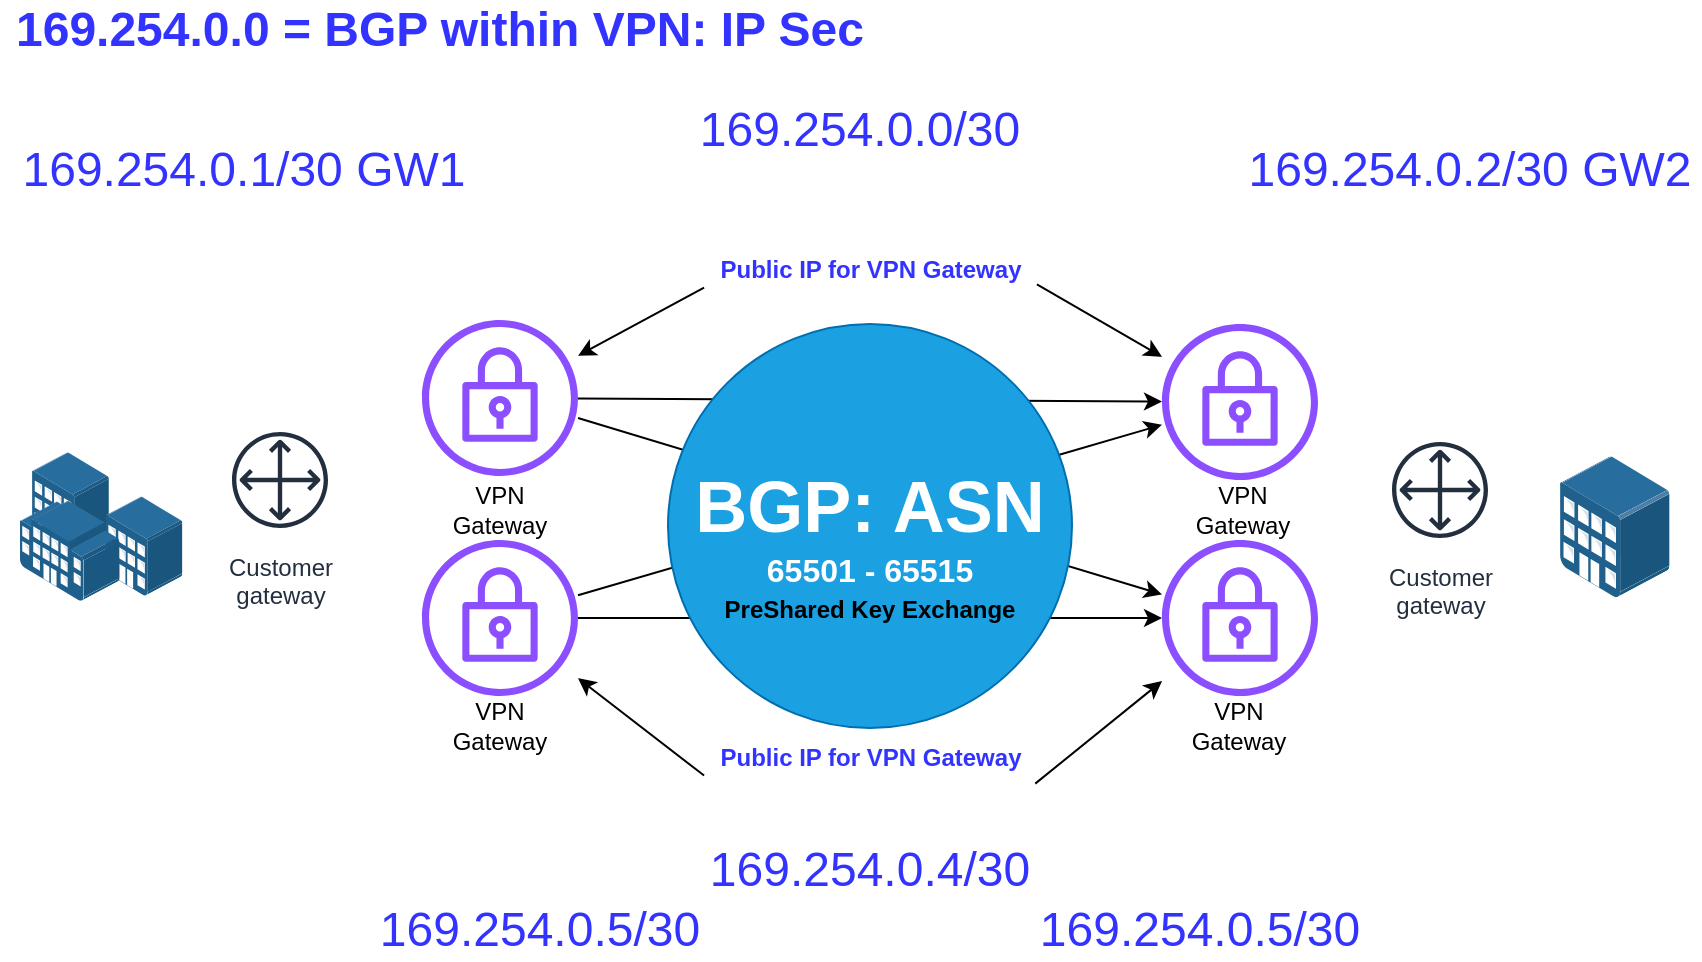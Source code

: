 <mxfile version="28.0.7">
  <diagram name="Page-1" id="RtwXFB6cra_HKFLxf8_u">
    <mxGraphModel dx="909" dy="622" grid="1" gridSize="10" guides="1" tooltips="1" connect="1" arrows="0" fold="1" page="1" pageScale="1" pageWidth="850" pageHeight="1100" math="0" shadow="0">
      <root>
        <mxCell id="0" />
        <mxCell id="1" parent="0" />
        <mxCell id="ebjIdflYq6u5eo75sP1I-1" value="" style="image;points=[];aspect=fixed;html=1;align=center;shadow=0;dashed=0;image=img/lib/allied_telesis/buildings/Medium_Business_Building.svg;" parent="1" vertex="1">
          <mxGeometry x="780" y="238.07" width="54.83" height="70.5" as="geometry" />
        </mxCell>
        <mxCell id="ebjIdflYq6u5eo75sP1I-3" value="" style="image;points=[];aspect=fixed;html=1;align=center;shadow=0;dashed=0;image=img/lib/allied_telesis/buildings/Building_Cluster.svg;" parent="1" vertex="1">
          <mxGeometry x="10" y="236.13" width="81.2" height="74.37" as="geometry" />
        </mxCell>
        <mxCell id="ebjIdflYq6u5eo75sP1I-4" value="" style="sketch=0;outlineConnect=0;fontColor=#232F3E;gradientColor=none;fillColor=#8C4FFF;strokeColor=none;dashed=0;verticalLabelPosition=bottom;verticalAlign=top;align=center;html=1;fontSize=12;fontStyle=0;aspect=fixed;pointerEvents=1;shape=mxgraph.aws4.vpn_gateway;" parent="1" vertex="1">
          <mxGeometry x="211" y="170" width="78" height="78" as="geometry" />
        </mxCell>
        <mxCell id="ebjIdflYq6u5eo75sP1I-5" value="" style="sketch=0;outlineConnect=0;fontColor=#232F3E;gradientColor=none;fillColor=#8C4FFF;strokeColor=none;dashed=0;verticalLabelPosition=bottom;verticalAlign=top;align=center;html=1;fontSize=12;fontStyle=0;aspect=fixed;pointerEvents=1;shape=mxgraph.aws4.vpn_gateway;" parent="1" vertex="1">
          <mxGeometry x="211" y="280" width="78" height="78" as="geometry" />
        </mxCell>
        <mxCell id="ebjIdflYq6u5eo75sP1I-6" value="" style="sketch=0;outlineConnect=0;fontColor=#232F3E;gradientColor=none;fillColor=#8C4FFF;strokeColor=none;dashed=0;verticalLabelPosition=bottom;verticalAlign=top;align=center;html=1;fontSize=12;fontStyle=0;aspect=fixed;pointerEvents=1;shape=mxgraph.aws4.vpn_gateway;" parent="1" vertex="1">
          <mxGeometry x="581" y="172" width="78" height="78" as="geometry" />
        </mxCell>
        <mxCell id="ebjIdflYq6u5eo75sP1I-7" value="" style="sketch=0;outlineConnect=0;fontColor=#232F3E;gradientColor=none;fillColor=#8C4FFF;strokeColor=none;dashed=0;verticalLabelPosition=bottom;verticalAlign=top;align=center;html=1;fontSize=12;fontStyle=0;aspect=fixed;pointerEvents=1;shape=mxgraph.aws4.vpn_gateway;" parent="1" vertex="1">
          <mxGeometry x="581" y="280" width="78" height="78" as="geometry" />
        </mxCell>
        <mxCell id="ebjIdflYq6u5eo75sP1I-8" value="VPN Gateway" style="text;strokeColor=none;align=center;fillColor=none;html=1;verticalAlign=middle;whiteSpace=wrap;rounded=0;" parent="1" vertex="1">
          <mxGeometry x="220" y="358" width="60" height="30" as="geometry" />
        </mxCell>
        <mxCell id="ebjIdflYq6u5eo75sP1I-9" value="VPN Gateway" style="text;strokeColor=none;align=center;fillColor=none;html=1;verticalAlign=middle;whiteSpace=wrap;rounded=0;" parent="1" vertex="1">
          <mxGeometry x="220" y="250" width="60" height="30" as="geometry" />
        </mxCell>
        <mxCell id="ebjIdflYq6u5eo75sP1I-10" value="VPN Gateway" style="text;strokeColor=none;align=center;fillColor=none;html=1;verticalAlign=middle;whiteSpace=wrap;rounded=0;" parent="1" vertex="1">
          <mxGeometry x="582.5" y="255" width="76.5" height="20" as="geometry" />
        </mxCell>
        <mxCell id="ebjIdflYq6u5eo75sP1I-11" value="VPN Gateway" style="text;strokeColor=none;align=center;fillColor=none;html=1;verticalAlign=middle;whiteSpace=wrap;rounded=0;" parent="1" vertex="1">
          <mxGeometry x="581" y="363" width="76.5" height="20" as="geometry" />
        </mxCell>
        <mxCell id="ebjIdflYq6u5eo75sP1I-12" value="" style="endArrow=classic;html=1;rounded=0;" parent="1" source="ebjIdflYq6u5eo75sP1I-4" target="ebjIdflYq6u5eo75sP1I-6" edge="1">
          <mxGeometry width="50" height="50" relative="1" as="geometry">
            <mxPoint x="381" y="410" as="sourcePoint" />
            <mxPoint x="431" y="360" as="targetPoint" />
          </mxGeometry>
        </mxCell>
        <mxCell id="ebjIdflYq6u5eo75sP1I-13" value="" style="endArrow=classic;html=1;rounded=0;" parent="1" source="ebjIdflYq6u5eo75sP1I-5" target="ebjIdflYq6u5eo75sP1I-7" edge="1">
          <mxGeometry width="50" height="50" relative="1" as="geometry">
            <mxPoint x="381" y="410" as="sourcePoint" />
            <mxPoint x="431" y="360" as="targetPoint" />
          </mxGeometry>
        </mxCell>
        <mxCell id="ebjIdflYq6u5eo75sP1I-14" value="" style="endArrow=classic;html=1;rounded=0;" parent="1" target="ebjIdflYq6u5eo75sP1I-7" edge="1">
          <mxGeometry width="50" height="50" relative="1" as="geometry">
            <mxPoint x="289" y="219" as="sourcePoint" />
            <mxPoint x="581" y="221" as="targetPoint" />
          </mxGeometry>
        </mxCell>
        <mxCell id="ebjIdflYq6u5eo75sP1I-15" value="" style="endArrow=classic;html=1;rounded=0;" parent="1" source="ebjIdflYq6u5eo75sP1I-5" target="ebjIdflYq6u5eo75sP1I-6" edge="1">
          <mxGeometry width="50" height="50" relative="1" as="geometry">
            <mxPoint x="299" y="229" as="sourcePoint" />
            <mxPoint x="591" y="317" as="targetPoint" />
          </mxGeometry>
        </mxCell>
        <mxCell id="ebjIdflYq6u5eo75sP1I-18" value="&lt;b&gt;&lt;font style=&quot;font-size: 24px;&quot; color=&quot;#3333ff&quot;&gt;169.254.0.0 = BGP within VPN: IP Sec&lt;/font&gt;&lt;/b&gt;" style="text;strokeColor=none;align=center;fillColor=none;html=1;verticalAlign=middle;whiteSpace=wrap;rounded=0;" parent="1" vertex="1">
          <mxGeometry y="10" width="440" height="30" as="geometry" />
        </mxCell>
        <mxCell id="ebjIdflYq6u5eo75sP1I-19" value="169.254.0.0/30" style="text;strokeColor=none;align=center;fillColor=none;html=1;verticalAlign=middle;whiteSpace=wrap;rounded=0;fontSize=24;fontColor=#3333FF;" parent="1" vertex="1">
          <mxGeometry x="370" y="60" width="120" height="30" as="geometry" />
        </mxCell>
        <mxCell id="ebjIdflYq6u5eo75sP1I-20" value="169.254.0.1/30 GW1" style="text;strokeColor=none;align=center;fillColor=none;html=1;verticalAlign=middle;whiteSpace=wrap;rounded=0;fontSize=24;fontColor=#3333FF;" parent="1" vertex="1">
          <mxGeometry y="80" width="244.4" height="30" as="geometry" />
        </mxCell>
        <mxCell id="ebjIdflYq6u5eo75sP1I-21" value="169.254.0.2/30 GW2" style="text;strokeColor=none;align=center;fillColor=none;html=1;verticalAlign=middle;whiteSpace=wrap;rounded=0;fontSize=24;fontColor=#3333FF;" parent="1" vertex="1">
          <mxGeometry x="620" y="80" width="230" height="30" as="geometry" />
        </mxCell>
        <mxCell id="ebjIdflYq6u5eo75sP1I-23" value="169.254.0.4/30" style="text;strokeColor=none;align=center;fillColor=none;html=1;verticalAlign=middle;whiteSpace=wrap;rounded=0;fontSize=24;fontColor=#3333FF;" parent="1" vertex="1">
          <mxGeometry x="405" y="430" width="60" height="30" as="geometry" />
        </mxCell>
        <mxCell id="ebjIdflYq6u5eo75sP1I-26" value="169.254.0.5/30" style="text;strokeColor=none;align=center;fillColor=none;html=1;verticalAlign=middle;whiteSpace=wrap;rounded=0;fontSize=24;fontColor=#3333FF;" parent="1" vertex="1">
          <mxGeometry x="240" y="460" width="60" height="30" as="geometry" />
        </mxCell>
        <mxCell id="ebjIdflYq6u5eo75sP1I-17" value="&lt;b&gt;&lt;font style=&quot;font-size: 36px;&quot;&gt;BGP: ASN&lt;/font&gt;&lt;/b&gt;&lt;div&gt;&lt;b&gt;&lt;font style=&quot;font-size: 16px;&quot;&gt;65501 - 65515&lt;/font&gt;&lt;/b&gt;&lt;/div&gt;" style="ellipse;whiteSpace=wrap;html=1;aspect=fixed;fillColor=#1ba1e2;strokeColor=#006EAF;fontColor=#ffffff;verticalAlign=middle;" parent="1" vertex="1">
          <mxGeometry x="334" y="172" width="202" height="202" as="geometry" />
        </mxCell>
        <mxCell id="ebjIdflYq6u5eo75sP1I-27" value="169.254.0.5/30" style="text;strokeColor=none;align=center;fillColor=none;html=1;verticalAlign=middle;whiteSpace=wrap;rounded=0;fontSize=24;fontColor=#3333FF;" parent="1" vertex="1">
          <mxGeometry x="570" y="460" width="60" height="30" as="geometry" />
        </mxCell>
        <mxCell id="ebjIdflYq6u5eo75sP1I-32" value="Customer&#xa;gateway" style="sketch=0;outlineConnect=0;fontColor=#232F3E;gradientColor=none;strokeColor=#232F3E;fillColor=#ffffff;dashed=0;verticalLabelPosition=bottom;verticalAlign=top;align=center;html=1;fontSize=12;fontStyle=0;aspect=fixed;shape=mxgraph.aws4.resourceIcon;resIcon=mxgraph.aws4.customer_gateway;" parent="1" vertex="1">
          <mxGeometry x="110" y="220" width="60" height="60" as="geometry" />
        </mxCell>
        <mxCell id="ebjIdflYq6u5eo75sP1I-33" value="Customer&#xa;gateway" style="sketch=0;outlineConnect=0;fontColor=#232F3E;gradientColor=none;strokeColor=#232F3E;fillColor=#ffffff;dashed=0;verticalLabelPosition=bottom;verticalAlign=top;align=center;html=1;fontSize=12;fontStyle=0;aspect=fixed;shape=mxgraph.aws4.resourceIcon;resIcon=mxgraph.aws4.customer_gateway;" parent="1" vertex="1">
          <mxGeometry x="690" y="225" width="60" height="60" as="geometry" />
        </mxCell>
        <mxCell id="ebjIdflYq6u5eo75sP1I-34" value="PreShared Key Exchange" style="text;strokeColor=none;align=center;fillColor=none;html=1;verticalAlign=middle;whiteSpace=wrap;rounded=0;fontStyle=1" parent="1" vertex="1">
          <mxGeometry x="360" y="300" width="150" height="30" as="geometry" />
        </mxCell>
        <mxCell id="ebjIdflYq6u5eo75sP1I-35" value="Public IP for VPN Gateway" style="text;html=1;align=center;verticalAlign=middle;resizable=0;points=[];autosize=1;strokeColor=none;fillColor=none;fontColor=#3333FF;fontStyle=1" parent="1" vertex="1">
          <mxGeometry x="350" y="130" width="170" height="30" as="geometry" />
        </mxCell>
        <mxCell id="ebjIdflYq6u5eo75sP1I-37" value="" style="endArrow=classic;html=1;rounded=0;exitX=0.991;exitY=0.74;exitDx=0;exitDy=0;exitPerimeter=0;" parent="1" source="ebjIdflYq6u5eo75sP1I-35" target="ebjIdflYq6u5eo75sP1I-6" edge="1">
          <mxGeometry width="50" height="50" relative="1" as="geometry">
            <mxPoint x="400" y="320" as="sourcePoint" />
            <mxPoint x="450" y="270" as="targetPoint" />
          </mxGeometry>
        </mxCell>
        <mxCell id="ebjIdflYq6u5eo75sP1I-38" value="" style="endArrow=classic;html=1;rounded=0;exitX=0.012;exitY=0.793;exitDx=0;exitDy=0;exitPerimeter=0;" parent="1" source="ebjIdflYq6u5eo75sP1I-35" target="ebjIdflYq6u5eo75sP1I-4" edge="1">
          <mxGeometry width="50" height="50" relative="1" as="geometry">
            <mxPoint x="521" y="169" as="sourcePoint" />
            <mxPoint x="591" y="203" as="targetPoint" />
          </mxGeometry>
        </mxCell>
        <mxCell id="ebjIdflYq6u5eo75sP1I-40" value="Public IP for VPN Gateway" style="text;html=1;align=center;verticalAlign=middle;resizable=0;points=[];autosize=1;strokeColor=none;fillColor=none;fontColor=#3333FF;fontStyle=1" parent="1" vertex="1">
          <mxGeometry x="350" y="374" width="170" height="30" as="geometry" />
        </mxCell>
        <mxCell id="ebjIdflYq6u5eo75sP1I-41" value="" style="endArrow=classic;html=1;rounded=0;exitX=0.986;exitY=0.927;exitDx=0;exitDy=0;exitPerimeter=0;" parent="1" source="ebjIdflYq6u5eo75sP1I-40" target="ebjIdflYq6u5eo75sP1I-7" edge="1">
          <mxGeometry width="50" height="50" relative="1" as="geometry">
            <mxPoint x="518" y="396" as="sourcePoint" />
            <mxPoint x="581" y="432" as="targetPoint" />
          </mxGeometry>
        </mxCell>
        <mxCell id="ebjIdflYq6u5eo75sP1I-42" value="" style="endArrow=classic;html=1;rounded=0;exitX=0.012;exitY=0.793;exitDx=0;exitDy=0;exitPerimeter=0;" parent="1" source="ebjIdflYq6u5eo75sP1I-40" target="ebjIdflYq6u5eo75sP1I-5" edge="1">
          <mxGeometry width="50" height="50" relative="1" as="geometry">
            <mxPoint x="521" y="413" as="sourcePoint" />
            <mxPoint x="289" y="432" as="targetPoint" />
          </mxGeometry>
        </mxCell>
      </root>
    </mxGraphModel>
  </diagram>
</mxfile>
